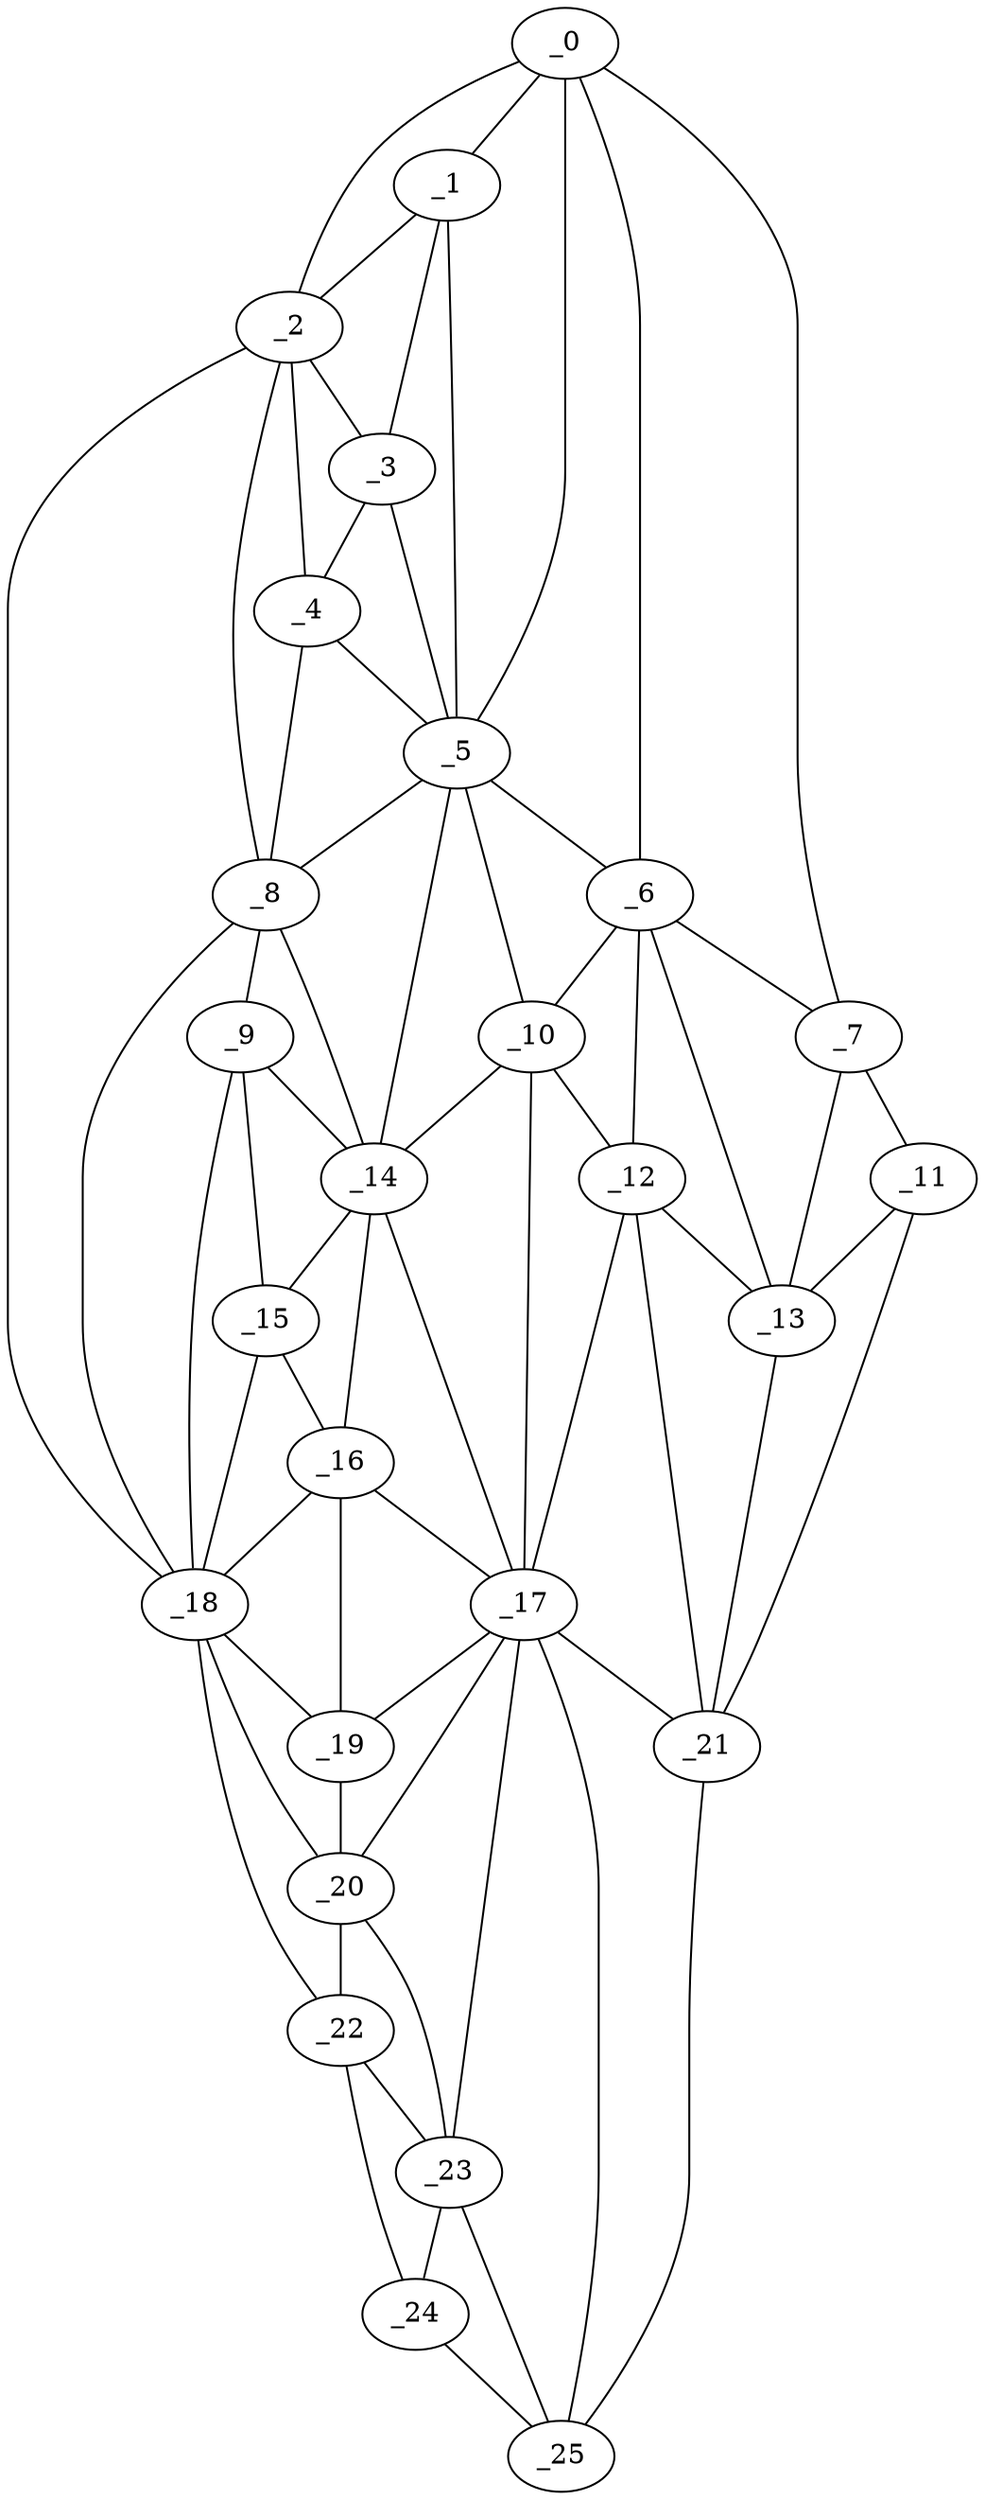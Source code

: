 graph "obj72__210.gxl" {
	_0	 [x=4,
		y=38];
	_1	 [x=17,
		y=39];
	_0 -- _1	 [valence=2];
	_2	 [x=20,
		y=29];
	_0 -- _2	 [valence=1];
	_5	 [x=37,
		y=52];
	_0 -- _5	 [valence=2];
	_6	 [x=49,
		y=85];
	_0 -- _6	 [valence=2];
	_7	 [x=51,
		y=103];
	_0 -- _7	 [valence=1];
	_1 -- _2	 [valence=2];
	_3	 [x=29,
		y=34];
	_1 -- _3	 [valence=2];
	_1 -- _5	 [valence=2];
	_2 -- _3	 [valence=1];
	_4	 [x=33,
		y=33];
	_2 -- _4	 [valence=2];
	_8	 [x=53,
		y=33];
	_2 -- _8	 [valence=2];
	_18	 [x=93,
		y=27];
	_2 -- _18	 [valence=1];
	_3 -- _4	 [valence=1];
	_3 -- _5	 [valence=2];
	_4 -- _5	 [valence=2];
	_4 -- _8	 [valence=1];
	_5 -- _6	 [valence=2];
	_5 -- _8	 [valence=2];
	_10	 [x=63,
		y=72];
	_5 -- _10	 [valence=2];
	_14	 [x=68,
		y=47];
	_5 -- _14	 [valence=2];
	_6 -- _7	 [valence=2];
	_6 -- _10	 [valence=2];
	_12	 [x=64,
		y=83];
	_6 -- _12	 [valence=1];
	_13	 [x=64,
		y=87];
	_6 -- _13	 [valence=1];
	_11	 [x=63,
		y=103];
	_7 -- _11	 [valence=1];
	_7 -- _13	 [valence=2];
	_9	 [x=61,
		y=34];
	_8 -- _9	 [valence=2];
	_8 -- _14	 [valence=1];
	_8 -- _18	 [valence=2];
	_9 -- _14	 [valence=2];
	_15	 [x=70,
		y=35];
	_9 -- _15	 [valence=2];
	_9 -- _18	 [valence=2];
	_10 -- _12	 [valence=2];
	_10 -- _14	 [valence=1];
	_17	 [x=87,
		y=52];
	_10 -- _17	 [valence=2];
	_11 -- _13	 [valence=2];
	_21	 [x=109,
		y=93];
	_11 -- _21	 [valence=1];
	_12 -- _13	 [valence=2];
	_12 -- _17	 [valence=1];
	_12 -- _21	 [valence=1];
	_13 -- _21	 [valence=2];
	_14 -- _15	 [valence=2];
	_16	 [x=79,
		y=36];
	_14 -- _16	 [valence=1];
	_14 -- _17	 [valence=2];
	_15 -- _16	 [valence=2];
	_15 -- _18	 [valence=2];
	_16 -- _17	 [valence=2];
	_16 -- _18	 [valence=2];
	_19	 [x=95,
		y=38];
	_16 -- _19	 [valence=2];
	_17 -- _19	 [valence=1];
	_20	 [x=103,
		y=40];
	_17 -- _20	 [valence=1];
	_17 -- _21	 [valence=1];
	_23	 [x=115,
		y=42];
	_17 -- _23	 [valence=2];
	_25	 [x=126,
		y=50];
	_17 -- _25	 [valence=1];
	_18 -- _19	 [valence=2];
	_18 -- _20	 [valence=1];
	_22	 [x=115,
		y=28];
	_18 -- _22	 [valence=1];
	_19 -- _20	 [valence=1];
	_20 -- _22	 [valence=2];
	_20 -- _23	 [valence=2];
	_21 -- _25	 [valence=1];
	_22 -- _23	 [valence=1];
	_24	 [x=126,
		y=37];
	_22 -- _24	 [valence=1];
	_23 -- _24	 [valence=2];
	_23 -- _25	 [valence=2];
	_24 -- _25	 [valence=1];
}
